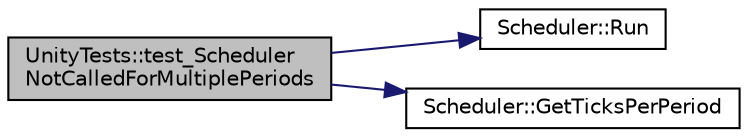 digraph "UnityTests::test_SchedulerNotCalledForMultiplePeriods"
{
  edge [fontname="Helvetica",fontsize="10",labelfontname="Helvetica",labelfontsize="10"];
  node [fontname="Helvetica",fontsize="10",shape=record];
  rankdir="LR";
  Node1 [label="UnityTests::test_Scheduler\lNotCalledForMultiplePeriods",height=0.2,width=0.4,color="black", fillcolor="grey75", style="filled" fontcolor="black"];
  Node1 -> Node2 [color="midnightblue",fontsize="10",style="solid",fontname="Helvetica"];
  Node2 [label="Scheduler::Run",height=0.2,width=0.4,color="black", fillcolor="white", style="filled",URL="$classScheduler.html#ae2767f8b1f033c1b4380dd7b7007f593",tooltip="Check to see if the time period has passed yet."];
  Node1 -> Node3 [color="midnightblue",fontsize="10",style="solid",fontname="Helvetica"];
  Node3 [label="Scheduler::GetTicksPerPeriod",height=0.2,width=0.4,color="black", fillcolor="white", style="filled",URL="$classScheduler.html#a264b9998d10086c204ab678ce8d1f827",tooltip="Calculates how many clock cycles are in each period."];
}
